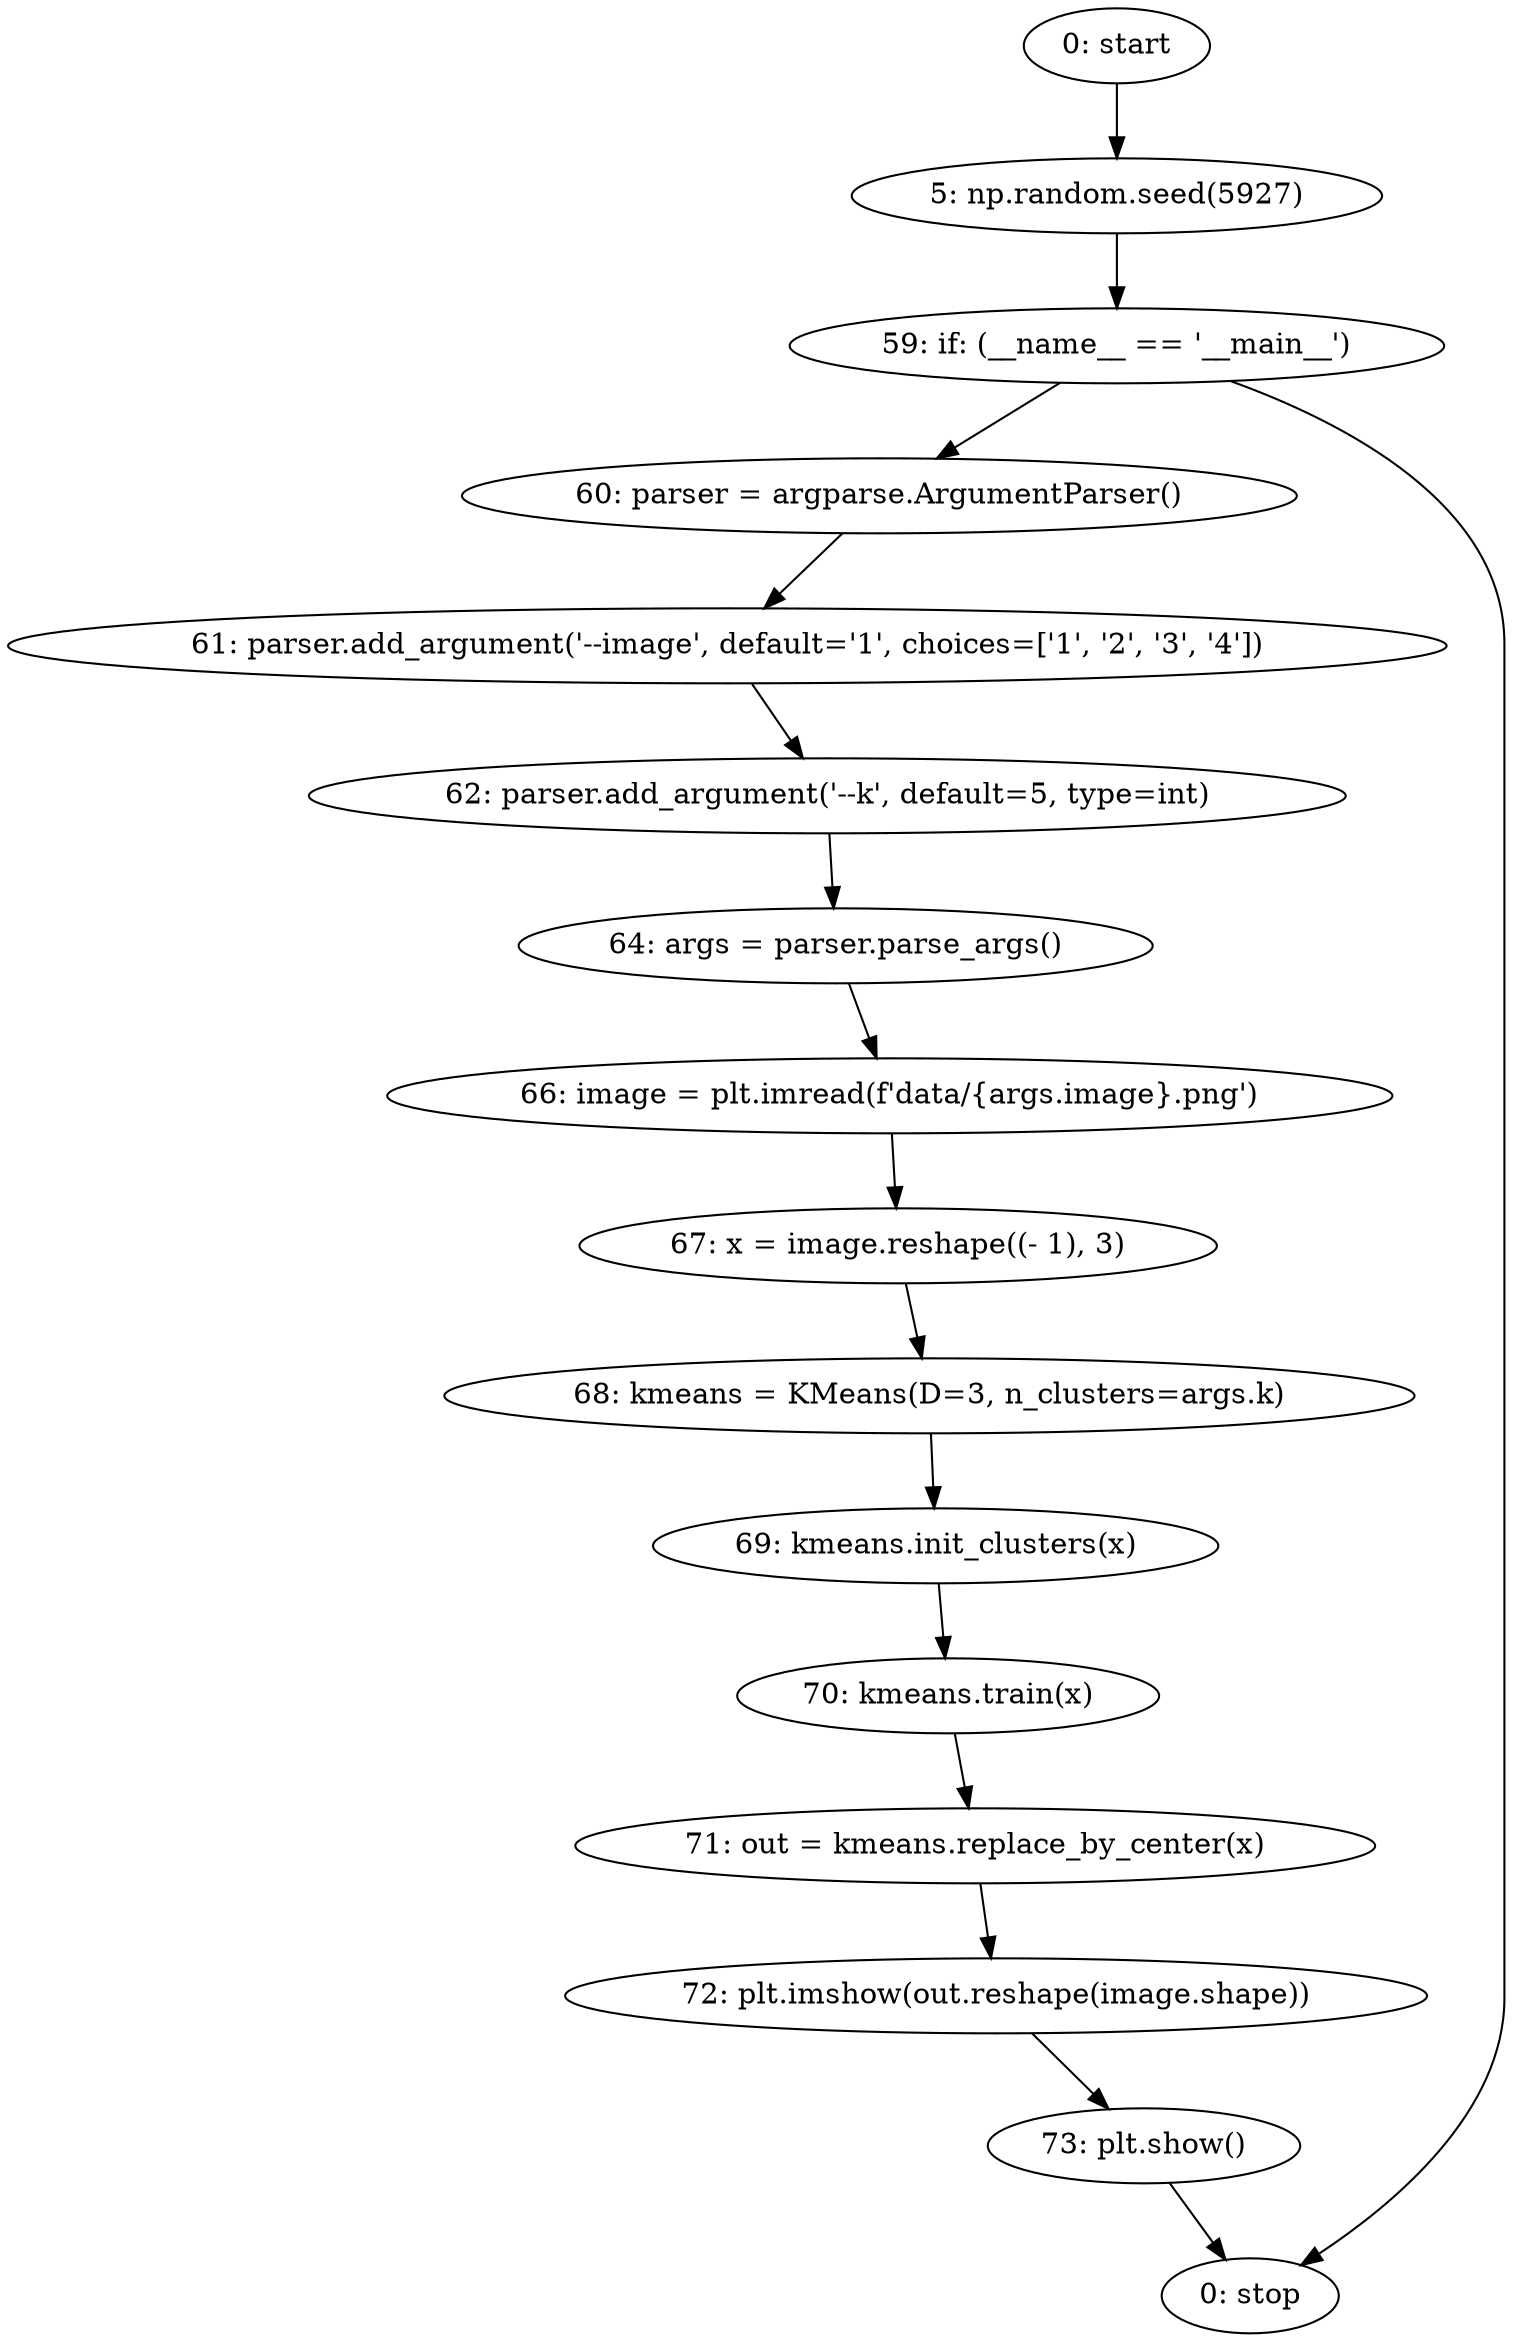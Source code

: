 strict digraph "" {
	node [label="\N"];
	0	 [label="0: start"];
	1	 [label="5: np.random.seed(5927)"];
	0 -> 1;
	2	 [label="59: if: (__name__ == '__main__')"];
	1 -> 2;
	3	 [label="60: parser = argparse.ArgumentParser()"];
	2 -> 3;
	15	 [label="0: stop"];
	2 -> 15;
	4	 [label="61: parser.add_argument('--image', default='1', choices=['1', '2', '3', '4'])"];
	3 -> 4;
	5	 [label="62: parser.add_argument('--k', default=5, type=int)"];
	4 -> 5;
	6	 [label="64: args = parser.parse_args()"];
	5 -> 6;
	7	 [label="66: image = plt.imread(f'data/{args.image}.png')"];
	6 -> 7;
	8	 [label="67: x = image.reshape((- 1), 3)"];
	7 -> 8;
	9	 [label="68: kmeans = KMeans(D=3, n_clusters=args.k)"];
	8 -> 9;
	10	 [label="69: kmeans.init_clusters(x)"];
	9 -> 10;
	11	 [label="70: kmeans.train(x)"];
	10 -> 11;
	12	 [label="71: out = kmeans.replace_by_center(x)"];
	11 -> 12;
	13	 [label="72: plt.imshow(out.reshape(image.shape))"];
	12 -> 13;
	14	 [label="73: plt.show()"];
	13 -> 14;
	14 -> 15;
}

